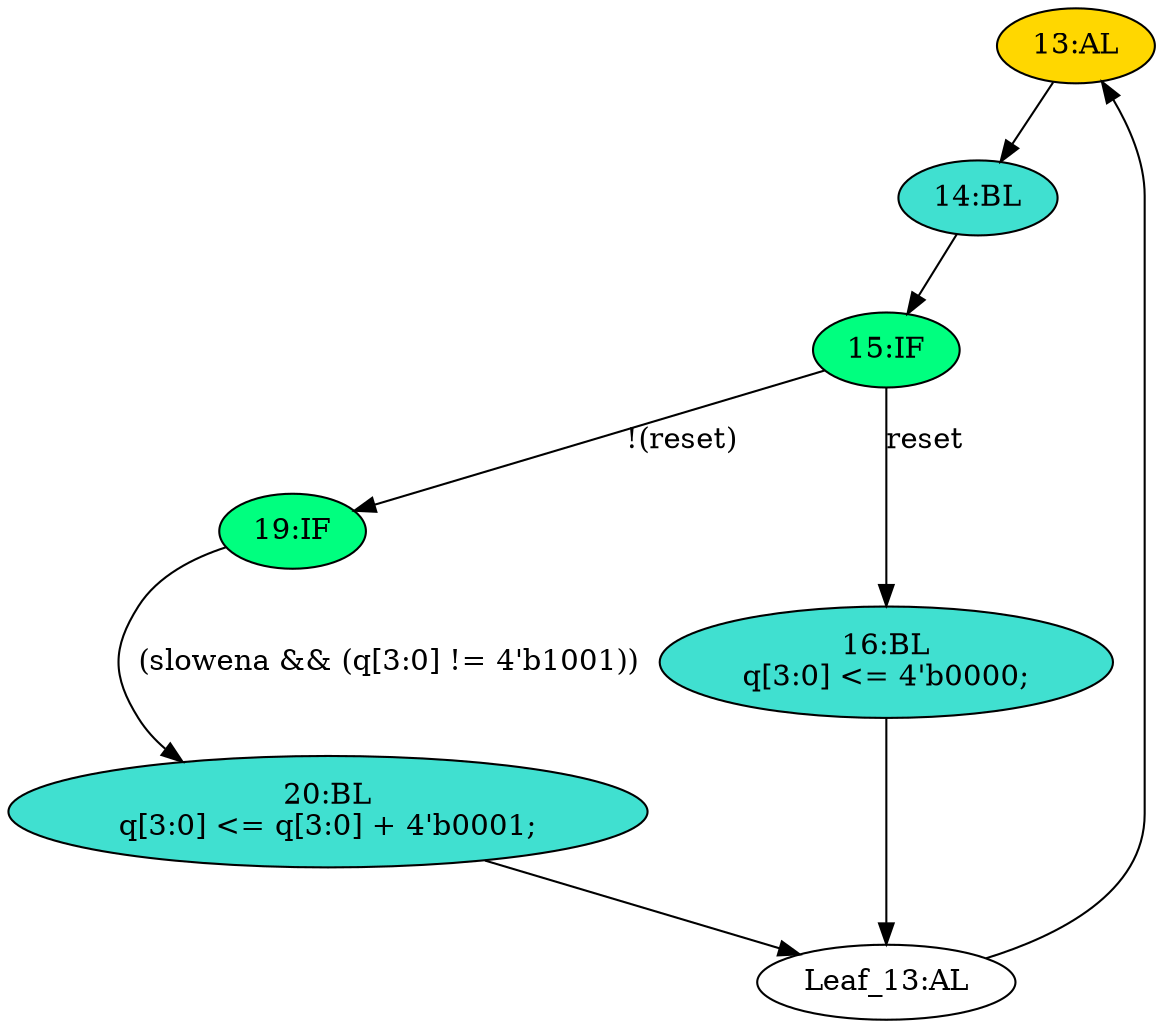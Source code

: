 strict digraph "compose( ,  )" {
	node [label="\N"];
	"13:AL"	[ast="<pyverilog.vparser.ast.Always object at 0x7feccd8f5390>",
		clk_sens=True,
		fillcolor=gold,
		label="13:AL",
		sens="['clk']",
		statements="[]",
		style=filled,
		typ=Always,
		use_var="['reset', 'q', 'slowena']"];
	"14:BL"	[ast="<pyverilog.vparser.ast.Block object at 0x7feccd8f50d0>",
		fillcolor=turquoise,
		label="14:BL",
		statements="[]",
		style=filled,
		typ=Block];
	"13:AL" -> "14:BL"	[cond="[]",
		lineno=None];
	"20:BL"	[ast="<pyverilog.vparser.ast.Block object at 0x7feccd871390>",
		fillcolor=turquoise,
		label="20:BL
q[3:0] <= q[3:0] + 4'b0001;",
		statements="[<pyverilog.vparser.ast.NonblockingSubstitution object at 0x7feccd87dc50>]",
		style=filled,
		typ=Block];
	"Leaf_13:AL"	[def_var="['q']",
		label="Leaf_13:AL"];
	"20:BL" -> "Leaf_13:AL"	[cond="[]",
		lineno=None];
	"19:IF"	[ast="<pyverilog.vparser.ast.IfStatement object at 0x7feccd5cecd0>",
		fillcolor=springgreen,
		label="19:IF",
		statements="[]",
		style=filled,
		typ=IfStatement];
	"19:IF" -> "20:BL"	[cond="['slowena', 'q']",
		label="(slowena && (q[3:0] != 4'b1001))",
		lineno=19];
	"15:IF"	[ast="<pyverilog.vparser.ast.IfStatement object at 0x7feccd5d6bd0>",
		fillcolor=springgreen,
		label="15:IF",
		statements="[]",
		style=filled,
		typ=IfStatement];
	"15:IF" -> "19:IF"	[cond="['reset']",
		label="!(reset)",
		lineno=15];
	"16:BL"	[ast="<pyverilog.vparser.ast.Block object at 0x7feccd5d6750>",
		fillcolor=turquoise,
		label="16:BL
q[3:0] <= 4'b0000;",
		statements="[<pyverilog.vparser.ast.NonblockingSubstitution object at 0x7feccd863110>]",
		style=filled,
		typ=Block];
	"15:IF" -> "16:BL"	[cond="['reset']",
		label=reset,
		lineno=15];
	"Leaf_13:AL" -> "13:AL";
	"14:BL" -> "15:IF"	[cond="[]",
		lineno=None];
	"16:BL" -> "Leaf_13:AL"	[cond="[]",
		lineno=None];
}
